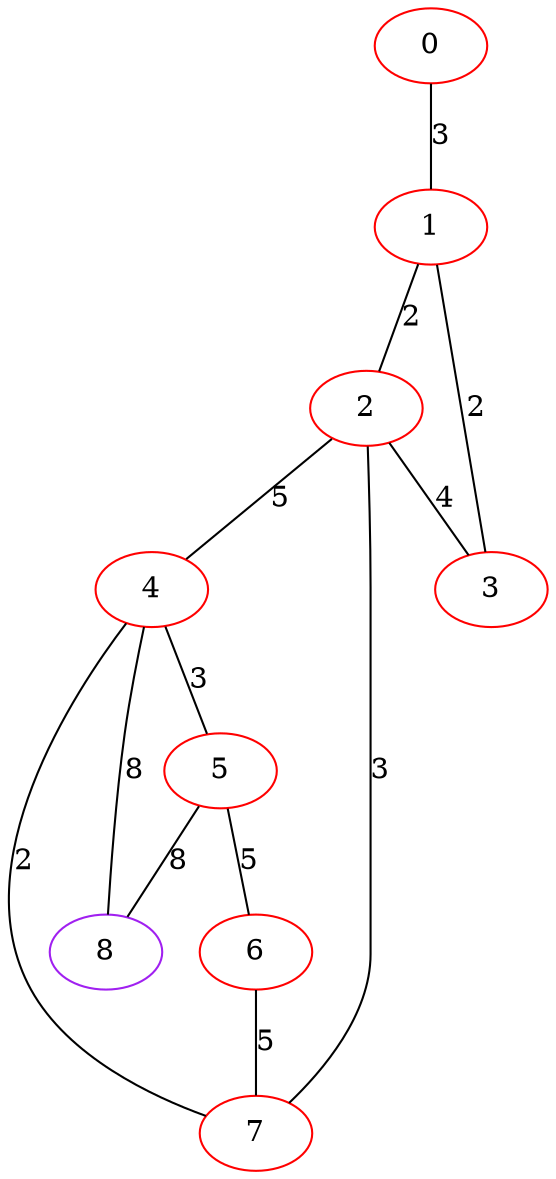 graph "" {
0 [color=red, weight=1];
1 [color=red, weight=1];
2 [color=red, weight=1];
3 [color=red, weight=1];
4 [color=red, weight=1];
5 [color=red, weight=1];
6 [color=red, weight=1];
7 [color=red, weight=1];
8 [color=purple, weight=4];
0 -- 1  [key=0, label=3];
1 -- 2  [key=0, label=2];
1 -- 3  [key=0, label=2];
2 -- 3  [key=0, label=4];
2 -- 4  [key=0, label=5];
2 -- 7  [key=0, label=3];
4 -- 8  [key=0, label=8];
4 -- 5  [key=0, label=3];
4 -- 7  [key=0, label=2];
5 -- 8  [key=0, label=8];
5 -- 6  [key=0, label=5];
6 -- 7  [key=0, label=5];
}
